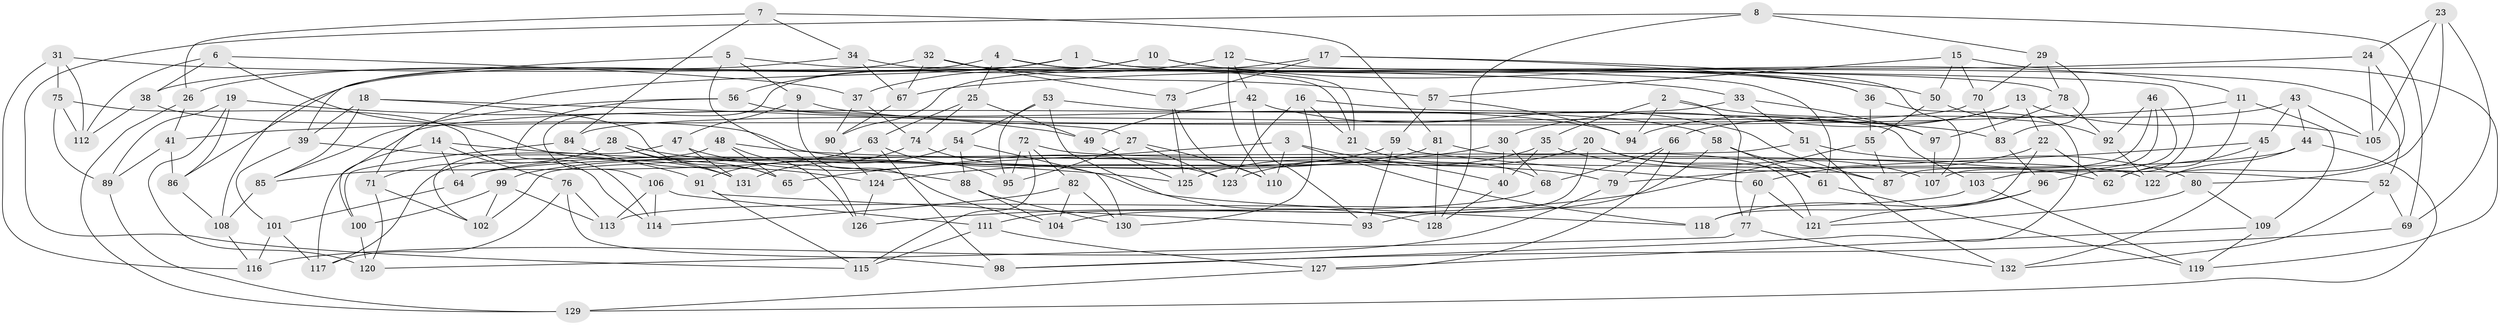 // Generated by graph-tools (version 1.1) at 2025/38/03/09/25 02:38:06]
// undirected, 132 vertices, 264 edges
graph export_dot {
graph [start="1"]
  node [color=gray90,style=filled];
  1;
  2;
  3;
  4;
  5;
  6;
  7;
  8;
  9;
  10;
  11;
  12;
  13;
  14;
  15;
  16;
  17;
  18;
  19;
  20;
  21;
  22;
  23;
  24;
  25;
  26;
  27;
  28;
  29;
  30;
  31;
  32;
  33;
  34;
  35;
  36;
  37;
  38;
  39;
  40;
  41;
  42;
  43;
  44;
  45;
  46;
  47;
  48;
  49;
  50;
  51;
  52;
  53;
  54;
  55;
  56;
  57;
  58;
  59;
  60;
  61;
  62;
  63;
  64;
  65;
  66;
  67;
  68;
  69;
  70;
  71;
  72;
  73;
  74;
  75;
  76;
  77;
  78;
  79;
  80;
  81;
  82;
  83;
  84;
  85;
  86;
  87;
  88;
  89;
  90;
  91;
  92;
  93;
  94;
  95;
  96;
  97;
  98;
  99;
  100;
  101;
  102;
  103;
  104;
  105;
  106;
  107;
  108;
  109;
  110;
  111;
  112;
  113;
  114;
  115;
  116;
  117;
  118;
  119;
  120;
  121;
  122;
  123;
  124;
  125;
  126;
  127;
  128;
  129;
  130;
  131;
  132;
  1 -- 26;
  1 -- 36;
  1 -- 96;
  1 -- 71;
  2 -- 35;
  2 -- 94;
  2 -- 97;
  2 -- 77;
  3 -- 110;
  3 -- 40;
  3 -- 118;
  3 -- 65;
  4 -- 86;
  4 -- 21;
  4 -- 25;
  4 -- 61;
  5 -- 126;
  5 -- 21;
  5 -- 39;
  5 -- 9;
  6 -- 38;
  6 -- 112;
  6 -- 131;
  6 -- 37;
  7 -- 81;
  7 -- 34;
  7 -- 84;
  7 -- 26;
  8 -- 115;
  8 -- 69;
  8 -- 128;
  8 -- 29;
  9 -- 104;
  9 -- 83;
  9 -- 47;
  10 -- 56;
  10 -- 106;
  10 -- 50;
  10 -- 11;
  11 -- 41;
  11 -- 109;
  11 -- 62;
  12 -- 37;
  12 -- 42;
  12 -- 52;
  12 -- 110;
  13 -- 94;
  13 -- 30;
  13 -- 22;
  13 -- 105;
  14 -- 117;
  14 -- 64;
  14 -- 76;
  14 -- 125;
  15 -- 119;
  15 -- 50;
  15 -- 57;
  15 -- 70;
  16 -- 130;
  16 -- 123;
  16 -- 21;
  16 -- 103;
  17 -- 107;
  17 -- 90;
  17 -- 73;
  17 -- 36;
  18 -- 85;
  18 -- 27;
  18 -- 65;
  18 -- 39;
  19 -- 89;
  19 -- 120;
  19 -- 49;
  19 -- 86;
  20 -- 61;
  20 -- 93;
  20 -- 107;
  20 -- 123;
  21 -- 68;
  22 -- 60;
  22 -- 118;
  22 -- 62;
  23 -- 24;
  23 -- 105;
  23 -- 69;
  23 -- 80;
  24 -- 122;
  24 -- 105;
  24 -- 67;
  25 -- 49;
  25 -- 63;
  25 -- 74;
  26 -- 41;
  26 -- 129;
  27 -- 95;
  27 -- 110;
  27 -- 123;
  28 -- 131;
  28 -- 65;
  28 -- 71;
  28 -- 88;
  29 -- 83;
  29 -- 70;
  29 -- 78;
  30 -- 40;
  30 -- 124;
  30 -- 68;
  31 -- 116;
  31 -- 75;
  31 -- 33;
  31 -- 112;
  32 -- 67;
  32 -- 73;
  32 -- 57;
  32 -- 108;
  33 -- 97;
  33 -- 100;
  33 -- 51;
  34 -- 78;
  34 -- 38;
  34 -- 67;
  35 -- 40;
  35 -- 52;
  35 -- 125;
  36 -- 55;
  36 -- 98;
  37 -- 90;
  37 -- 74;
  38 -- 112;
  38 -- 79;
  39 -- 101;
  39 -- 91;
  40 -- 128;
  41 -- 89;
  41 -- 86;
  42 -- 49;
  42 -- 93;
  42 -- 87;
  43 -- 105;
  43 -- 44;
  43 -- 66;
  43 -- 45;
  44 -- 64;
  44 -- 129;
  44 -- 122;
  45 -- 79;
  45 -- 132;
  45 -- 62;
  46 -- 103;
  46 -- 87;
  46 -- 107;
  46 -- 92;
  47 -- 102;
  47 -- 131;
  47 -- 123;
  48 -- 65;
  48 -- 117;
  48 -- 62;
  48 -- 126;
  49 -- 125;
  50 -- 55;
  50 -- 92;
  51 -- 80;
  51 -- 102;
  51 -- 132;
  52 -- 69;
  52 -- 132;
  53 -- 54;
  53 -- 128;
  53 -- 95;
  53 -- 58;
  54 -- 130;
  54 -- 88;
  54 -- 91;
  55 -- 126;
  55 -- 87;
  56 -- 94;
  56 -- 85;
  56 -- 114;
  57 -- 94;
  57 -- 59;
  58 -- 61;
  58 -- 104;
  58 -- 87;
  59 -- 60;
  59 -- 93;
  59 -- 64;
  60 -- 77;
  60 -- 121;
  61 -- 119;
  63 -- 98;
  63 -- 95;
  63 -- 85;
  64 -- 101;
  66 -- 127;
  66 -- 79;
  66 -- 68;
  67 -- 90;
  68 -- 111;
  69 -- 98;
  70 -- 84;
  70 -- 83;
  71 -- 102;
  71 -- 120;
  72 -- 115;
  72 -- 122;
  72 -- 95;
  72 -- 82;
  73 -- 125;
  73 -- 110;
  74 -- 118;
  74 -- 131;
  75 -- 114;
  75 -- 89;
  75 -- 112;
  76 -- 113;
  76 -- 117;
  76 -- 98;
  77 -- 120;
  77 -- 132;
  78 -- 92;
  78 -- 97;
  79 -- 116;
  80 -- 109;
  80 -- 121;
  81 -- 128;
  81 -- 99;
  81 -- 121;
  82 -- 104;
  82 -- 130;
  82 -- 114;
  83 -- 96;
  84 -- 124;
  84 -- 100;
  85 -- 108;
  86 -- 108;
  88 -- 130;
  88 -- 104;
  89 -- 129;
  90 -- 124;
  91 -- 93;
  91 -- 115;
  92 -- 122;
  96 -- 118;
  96 -- 121;
  97 -- 107;
  99 -- 113;
  99 -- 102;
  99 -- 100;
  100 -- 120;
  101 -- 117;
  101 -- 116;
  103 -- 113;
  103 -- 119;
  106 -- 113;
  106 -- 111;
  106 -- 114;
  108 -- 116;
  109 -- 127;
  109 -- 119;
  111 -- 127;
  111 -- 115;
  124 -- 126;
  127 -- 129;
}
